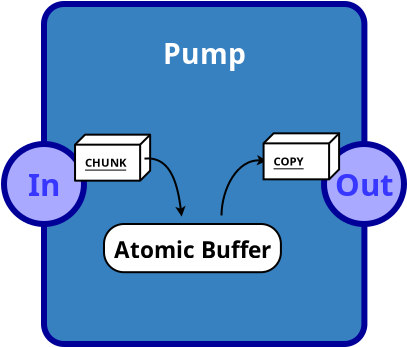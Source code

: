 <?xml version="1.0" encoding="UTF-8"?>
<dia:diagram xmlns:dia="http://www.lysator.liu.se/~alla/dia/">
  <dia:layer name="objects" visible="true" active="true">
    <dia:group>
      <dia:object type="Standard - Box" version="0" id="O0">
        <dia:attribute name="obj_pos">
          <dia:point val="-18,-40.933"/>
        </dia:attribute>
        <dia:attribute name="obj_bb">
          <dia:rectangle val="-18.15,-41.083;-1.83,-23.783"/>
        </dia:attribute>
        <dia:attribute name="elem_corner">
          <dia:point val="-18,-40.933"/>
        </dia:attribute>
        <dia:attribute name="elem_width">
          <dia:real val="16.02"/>
        </dia:attribute>
        <dia:attribute name="elem_height">
          <dia:real val="17"/>
        </dia:attribute>
        <dia:attribute name="border_width">
          <dia:real val="0.3"/>
        </dia:attribute>
        <dia:attribute name="border_color">
          <dia:color val="#000099"/>
        </dia:attribute>
        <dia:attribute name="inner_color">
          <dia:color val="#3781c0"/>
        </dia:attribute>
        <dia:attribute name="show_background">
          <dia:boolean val="true"/>
        </dia:attribute>
        <dia:attribute name="corner_radius">
          <dia:real val="1"/>
        </dia:attribute>
      </dia:object>
      <dia:object type="Standard - Ellipse" version="0" id="O1">
        <dia:attribute name="obj_pos">
          <dia:point val="-20,-33.933"/>
        </dia:attribute>
        <dia:attribute name="obj_bb">
          <dia:rectangle val="-20.15,-34.083;-15.85,-29.783"/>
        </dia:attribute>
        <dia:attribute name="elem_corner">
          <dia:point val="-20,-33.933"/>
        </dia:attribute>
        <dia:attribute name="elem_width">
          <dia:real val="4"/>
        </dia:attribute>
        <dia:attribute name="elem_height">
          <dia:real val="4"/>
        </dia:attribute>
        <dia:attribute name="border_width">
          <dia:real val="0.3"/>
        </dia:attribute>
        <dia:attribute name="border_color">
          <dia:color val="#000099"/>
        </dia:attribute>
        <dia:attribute name="inner_color">
          <dia:color val="#a9a9ff"/>
        </dia:attribute>
      </dia:object>
      <dia:object type="Standard - Text" version="1" id="O2">
        <dia:attribute name="obj_pos">
          <dia:point val="-10,-37.933"/>
        </dia:attribute>
        <dia:attribute name="obj_bb">
          <dia:rectangle val="-12.26,-39.243;-7.74,-37.598"/>
        </dia:attribute>
        <dia:attribute name="text">
          <dia:composite type="text">
            <dia:attribute name="string">
              <dia:string>#Pump#</dia:string>
            </dia:attribute>
            <dia:attribute name="font">
              <dia:font family="sans" style="80" name="Helvetica-Bold"/>
            </dia:attribute>
            <dia:attribute name="height">
              <dia:real val="1.764"/>
            </dia:attribute>
            <dia:attribute name="pos">
              <dia:point val="-10,-37.933"/>
            </dia:attribute>
            <dia:attribute name="color">
              <dia:color val="#ffffff"/>
            </dia:attribute>
            <dia:attribute name="alignment">
              <dia:enum val="1"/>
            </dia:attribute>
          </dia:composite>
        </dia:attribute>
        <dia:attribute name="valign">
          <dia:enum val="3"/>
        </dia:attribute>
      </dia:object>
      <dia:object type="Standard - Text" version="1" id="O3">
        <dia:attribute name="obj_pos">
          <dia:point val="-18,-31.933"/>
        </dia:attribute>
        <dia:attribute name="obj_bb">
          <dia:rectangle val="-18.841,-32.838;-17.159,-31.028"/>
        </dia:attribute>
        <dia:attribute name="text">
          <dia:composite type="text">
            <dia:attribute name="string">
              <dia:string>#In#</dia:string>
            </dia:attribute>
            <dia:attribute name="font">
              <dia:font family="sans" style="80" name="Helvetica-Bold"/>
            </dia:attribute>
            <dia:attribute name="height">
              <dia:real val="1.94"/>
            </dia:attribute>
            <dia:attribute name="pos">
              <dia:point val="-18,-31.395"/>
            </dia:attribute>
            <dia:attribute name="color">
              <dia:color val="#3737ff"/>
            </dia:attribute>
            <dia:attribute name="alignment">
              <dia:enum val="1"/>
            </dia:attribute>
          </dia:composite>
        </dia:attribute>
        <dia:attribute name="valign">
          <dia:enum val="2"/>
        </dia:attribute>
        <dia:connections>
          <dia:connection handle="0" to="O1" connection="8"/>
        </dia:connections>
      </dia:object>
      <dia:object type="Standard - Ellipse" version="0" id="O4">
        <dia:attribute name="obj_pos">
          <dia:point val="-4,-33.933"/>
        </dia:attribute>
        <dia:attribute name="obj_bb">
          <dia:rectangle val="-4.15,-34.083;0.15,-29.783"/>
        </dia:attribute>
        <dia:attribute name="elem_corner">
          <dia:point val="-4,-33.933"/>
        </dia:attribute>
        <dia:attribute name="elem_width">
          <dia:real val="4"/>
        </dia:attribute>
        <dia:attribute name="elem_height">
          <dia:real val="4"/>
        </dia:attribute>
        <dia:attribute name="border_width">
          <dia:real val="0.3"/>
        </dia:attribute>
        <dia:attribute name="border_color">
          <dia:color val="#000099"/>
        </dia:attribute>
        <dia:attribute name="inner_color">
          <dia:color val="#a9a9ff"/>
        </dia:attribute>
      </dia:object>
      <dia:object type="Standard - Text" version="1" id="O5">
        <dia:attribute name="obj_pos">
          <dia:point val="-2,-31.933"/>
        </dia:attribute>
        <dia:attribute name="obj_bb">
          <dia:rectangle val="-3.584,-32.838;-0.416,-31.028"/>
        </dia:attribute>
        <dia:attribute name="text">
          <dia:composite type="text">
            <dia:attribute name="string">
              <dia:string>#Out#</dia:string>
            </dia:attribute>
            <dia:attribute name="font">
              <dia:font family="sans" style="80" name="Helvetica-Bold"/>
            </dia:attribute>
            <dia:attribute name="height">
              <dia:real val="1.94"/>
            </dia:attribute>
            <dia:attribute name="pos">
              <dia:point val="-2,-31.395"/>
            </dia:attribute>
            <dia:attribute name="color">
              <dia:color val="#3737ff"/>
            </dia:attribute>
            <dia:attribute name="alignment">
              <dia:enum val="1"/>
            </dia:attribute>
          </dia:composite>
        </dia:attribute>
        <dia:attribute name="valign">
          <dia:enum val="2"/>
        </dia:attribute>
        <dia:connections>
          <dia:connection handle="0" to="O4" connection="8"/>
        </dia:connections>
      </dia:object>
      <dia:object type="UML - Node" version="0" id="O6">
        <dia:attribute name="obj_pos">
          <dia:point val="-16.448,-33.9"/>
        </dia:attribute>
        <dia:attribute name="obj_bb">
          <dia:rectangle val="-16.498,-34.45;-12.643,-32.05"/>
        </dia:attribute>
        <dia:attribute name="meta">
          <dia:composite type="dict"/>
        </dia:attribute>
        <dia:attribute name="elem_corner">
          <dia:point val="-16.448,-33.9"/>
        </dia:attribute>
        <dia:attribute name="elem_width">
          <dia:real val="3.255"/>
        </dia:attribute>
        <dia:attribute name="elem_height">
          <dia:real val="1.8"/>
        </dia:attribute>
        <dia:attribute name="line_colour">
          <dia:color val="#000000"/>
        </dia:attribute>
        <dia:attribute name="fill_colour">
          <dia:color val="#ffffff"/>
        </dia:attribute>
        <dia:attribute name="name">
          <dia:composite type="text">
            <dia:attribute name="string">
              <dia:string>#CHUNK#</dia:string>
            </dia:attribute>
            <dia:attribute name="font">
              <dia:font family="sans" style="80" name="Helvetica-Bold"/>
            </dia:attribute>
            <dia:attribute name="height">
              <dia:real val="0.706"/>
            </dia:attribute>
            <dia:attribute name="pos">
              <dia:point val="-15.948,-32.875"/>
            </dia:attribute>
            <dia:attribute name="color">
              <dia:color val="#000000"/>
            </dia:attribute>
            <dia:attribute name="alignment">
              <dia:enum val="0"/>
            </dia:attribute>
          </dia:composite>
        </dia:attribute>
      </dia:object>
      <dia:object type="UML - Activity" version="0" id="O7">
        <dia:attribute name="obj_pos">
          <dia:point val="-15,-29.933"/>
        </dia:attribute>
        <dia:attribute name="obj_bb">
          <dia:rectangle val="-15.05,-29.983;-5.235,-27.472"/>
        </dia:attribute>
        <dia:attribute name="meta">
          <dia:composite type="dict"/>
        </dia:attribute>
        <dia:attribute name="elem_corner">
          <dia:point val="-15,-29.933"/>
        </dia:attribute>
        <dia:attribute name="elem_width">
          <dia:real val="9.715"/>
        </dia:attribute>
        <dia:attribute name="elem_height">
          <dia:real val="2.411"/>
        </dia:attribute>
        <dia:attribute name="line_colour">
          <dia:color val="#000000"/>
        </dia:attribute>
        <dia:attribute name="fill_colour">
          <dia:color val="#ffffff"/>
        </dia:attribute>
        <dia:attribute name="text">
          <dia:composite type="text">
            <dia:attribute name="string">
              <dia:string>#Atomic Buffer#</dia:string>
            </dia:attribute>
            <dia:attribute name="font">
              <dia:font family="sans" style="80" name="Helvetica-Bold"/>
            </dia:attribute>
            <dia:attribute name="height">
              <dia:real val="1.411"/>
            </dia:attribute>
            <dia:attribute name="pos">
              <dia:point val="-10.143,-28.383"/>
            </dia:attribute>
            <dia:attribute name="color">
              <dia:color val="#000000"/>
            </dia:attribute>
            <dia:attribute name="alignment">
              <dia:enum val="1"/>
            </dia:attribute>
          </dia:composite>
        </dia:attribute>
      </dia:object>
      <dia:object type="Standard - BezierLine" version="0" id="O8">
        <dia:attribute name="obj_pos">
          <dia:point val="-12.977,-33.203"/>
        </dia:attribute>
        <dia:attribute name="obj_bb">
          <dia:rectangle val="-13.032,-33.261;-10.919,-30.302"/>
        </dia:attribute>
        <dia:attribute name="bez_points">
          <dia:point val="-12.977,-33.203"/>
          <dia:point val="-11.801,-33.319"/>
          <dia:point val="-11.348,-32.239"/>
          <dia:point val="-11.117,-30.302"/>
        </dia:attribute>
        <dia:attribute name="corner_types">
          <dia:enum val="0"/>
          <dia:enum val="0"/>
        </dia:attribute>
        <dia:attribute name="end_arrow">
          <dia:enum val="22"/>
        </dia:attribute>
        <dia:attribute name="end_arrow_length">
          <dia:real val="0.3"/>
        </dia:attribute>
        <dia:attribute name="end_arrow_width">
          <dia:real val="0.3"/>
        </dia:attribute>
      </dia:object>
      <dia:object type="Standard - BezierLine" version="0" id="O9">
        <dia:attribute name="obj_pos">
          <dia:point val="-9.125,-30.36"/>
        </dia:attribute>
        <dia:attribute name="obj_bb">
          <dia:rectangle val="-9.175,-33.386;-6.843,-30.31"/>
        </dia:attribute>
        <dia:attribute name="bez_points">
          <dia:point val="-9.125,-30.36"/>
          <dia:point val="-9.114,-31.709"/>
          <dia:point val="-8.329,-33.194"/>
          <dia:point val="-6.843,-33.088"/>
        </dia:attribute>
        <dia:attribute name="corner_types">
          <dia:enum val="0"/>
          <dia:enum val="0"/>
        </dia:attribute>
        <dia:attribute name="end_arrow">
          <dia:enum val="22"/>
        </dia:attribute>
        <dia:attribute name="end_arrow_length">
          <dia:real val="0.3"/>
        </dia:attribute>
        <dia:attribute name="end_arrow_width">
          <dia:real val="0.3"/>
        </dia:attribute>
      </dia:object>
      <dia:object type="UML - Node" version="0" id="O10">
        <dia:attribute name="obj_pos">
          <dia:point val="-7.021,-33.965"/>
        </dia:attribute>
        <dia:attribute name="obj_bb">
          <dia:rectangle val="-7.071,-34.515;-3.196,-32.115"/>
        </dia:attribute>
        <dia:attribute name="meta">
          <dia:composite type="dict"/>
        </dia:attribute>
        <dia:attribute name="elem_corner">
          <dia:point val="-7.021,-33.965"/>
        </dia:attribute>
        <dia:attribute name="elem_width">
          <dia:real val="3.276"/>
        </dia:attribute>
        <dia:attribute name="elem_height">
          <dia:real val="1.8"/>
        </dia:attribute>
        <dia:attribute name="line_colour">
          <dia:color val="#000000"/>
        </dia:attribute>
        <dia:attribute name="fill_colour">
          <dia:color val="#ffffff"/>
        </dia:attribute>
        <dia:attribute name="name">
          <dia:composite type="text">
            <dia:attribute name="string">
              <dia:string>#COPY#</dia:string>
            </dia:attribute>
            <dia:attribute name="font">
              <dia:font family="sans" style="80" name="Helvetica-Bold"/>
            </dia:attribute>
            <dia:attribute name="height">
              <dia:real val="0.706"/>
            </dia:attribute>
            <dia:attribute name="pos">
              <dia:point val="-6.521,-32.94"/>
            </dia:attribute>
            <dia:attribute name="color">
              <dia:color val="#000000"/>
            </dia:attribute>
            <dia:attribute name="alignment">
              <dia:enum val="0"/>
            </dia:attribute>
          </dia:composite>
        </dia:attribute>
      </dia:object>
    </dia:group>
  </dia:layer>
</dia:diagram>

